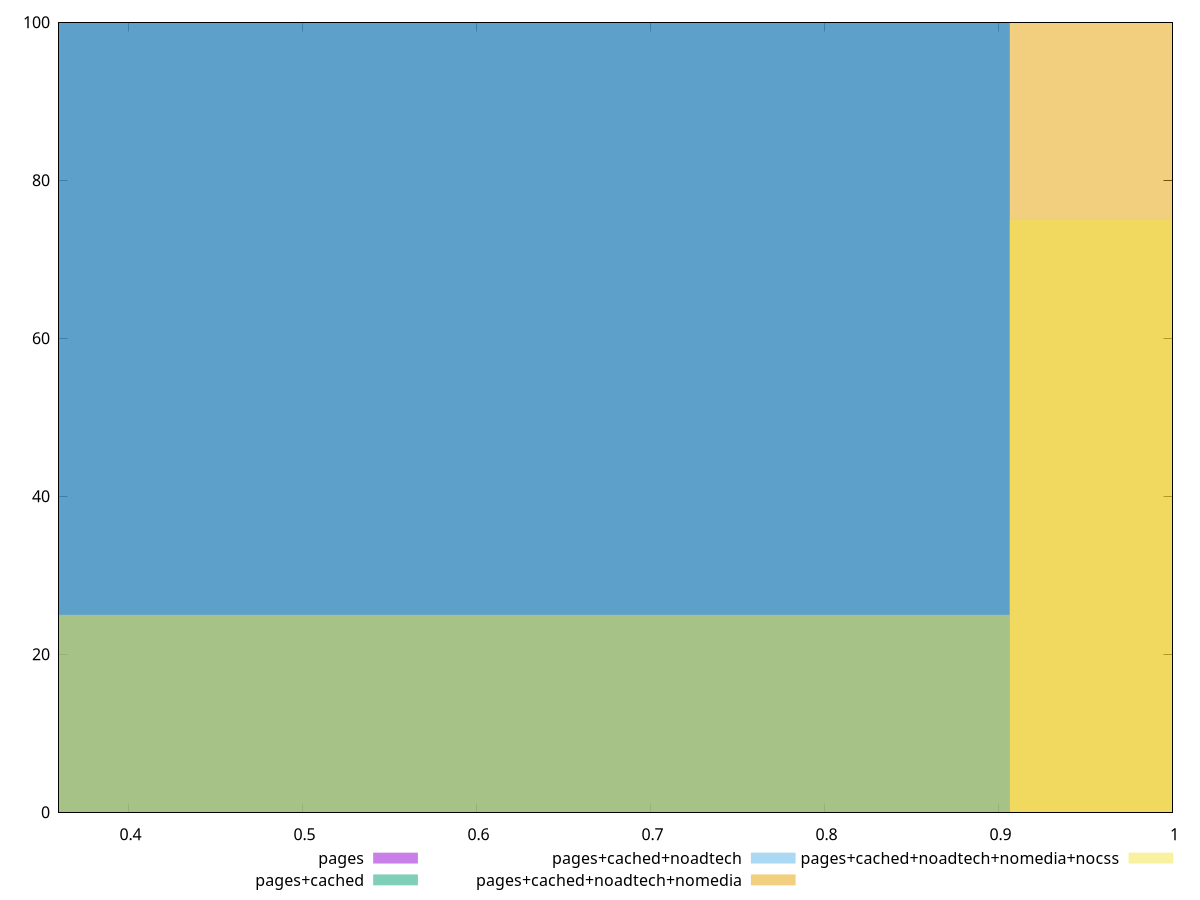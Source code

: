 reset

$pages <<EOF
0.6043008058794427 100
EOF

$pagesCached <<EOF
0.6043008058794427 100
EOF

$pagesCachedNoadtech <<EOF
0.6043008058794427 100
EOF

$pagesCachedNoadtechNomedia <<EOF
1.2086016117588854 100
EOF

$pagesCachedNoadtechNomediaNocss <<EOF
1.2086016117588854 75
0.6043008058794427 25
EOF

set key outside below
set boxwidth 0.6043008058794427
set xrange [0.36:1]
set yrange [0:100]
set trange [0:100]
set style fill transparent solid 0.5 noborder
set terminal svg size 640, 530 enhanced background rgb 'white'
set output "report_00009_2021-02-08T22-37-41.559Z/uses-webp-images/comparison/histogram/all_score.svg"

plot $pages title "pages" with boxes, \
     $pagesCached title "pages+cached" with boxes, \
     $pagesCachedNoadtech title "pages+cached+noadtech" with boxes, \
     $pagesCachedNoadtechNomedia title "pages+cached+noadtech+nomedia" with boxes, \
     $pagesCachedNoadtechNomediaNocss title "pages+cached+noadtech+nomedia+nocss" with boxes

reset
